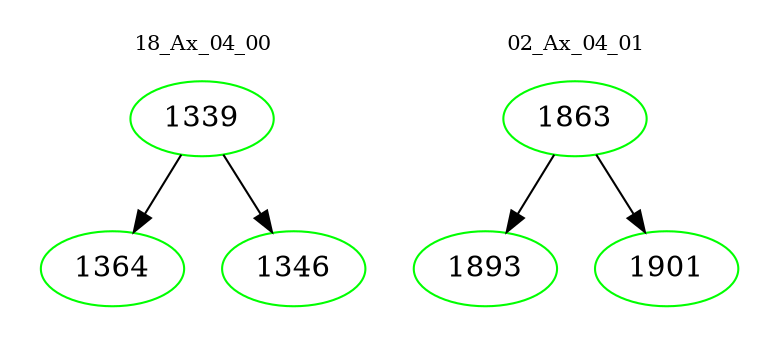 digraph{
subgraph cluster_0 {
color = white
label = "18_Ax_04_00";
fontsize=10;
T0_1339 [label="1339", color="green"]
T0_1339 -> T0_1364 [color="black"]
T0_1364 [label="1364", color="green"]
T0_1339 -> T0_1346 [color="black"]
T0_1346 [label="1346", color="green"]
}
subgraph cluster_1 {
color = white
label = "02_Ax_04_01";
fontsize=10;
T1_1863 [label="1863", color="green"]
T1_1863 -> T1_1893 [color="black"]
T1_1893 [label="1893", color="green"]
T1_1863 -> T1_1901 [color="black"]
T1_1901 [label="1901", color="green"]
}
}
